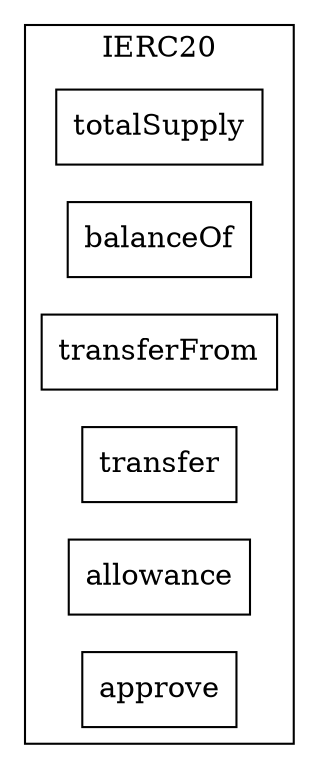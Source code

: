 strict digraph {
rankdir="LR"
node [shape=box]
subgraph cluster_77_IERC20 {
label = "IERC20"
"77_totalSupply" [label="totalSupply"]
"77_balanceOf" [label="balanceOf"]
"77_transferFrom" [label="transferFrom"]
"77_transfer" [label="transfer"]
"77_allowance" [label="allowance"]
"77_approve" [label="approve"]
}subgraph cluster_solidity {
label = "[Solidity]"
}
}
